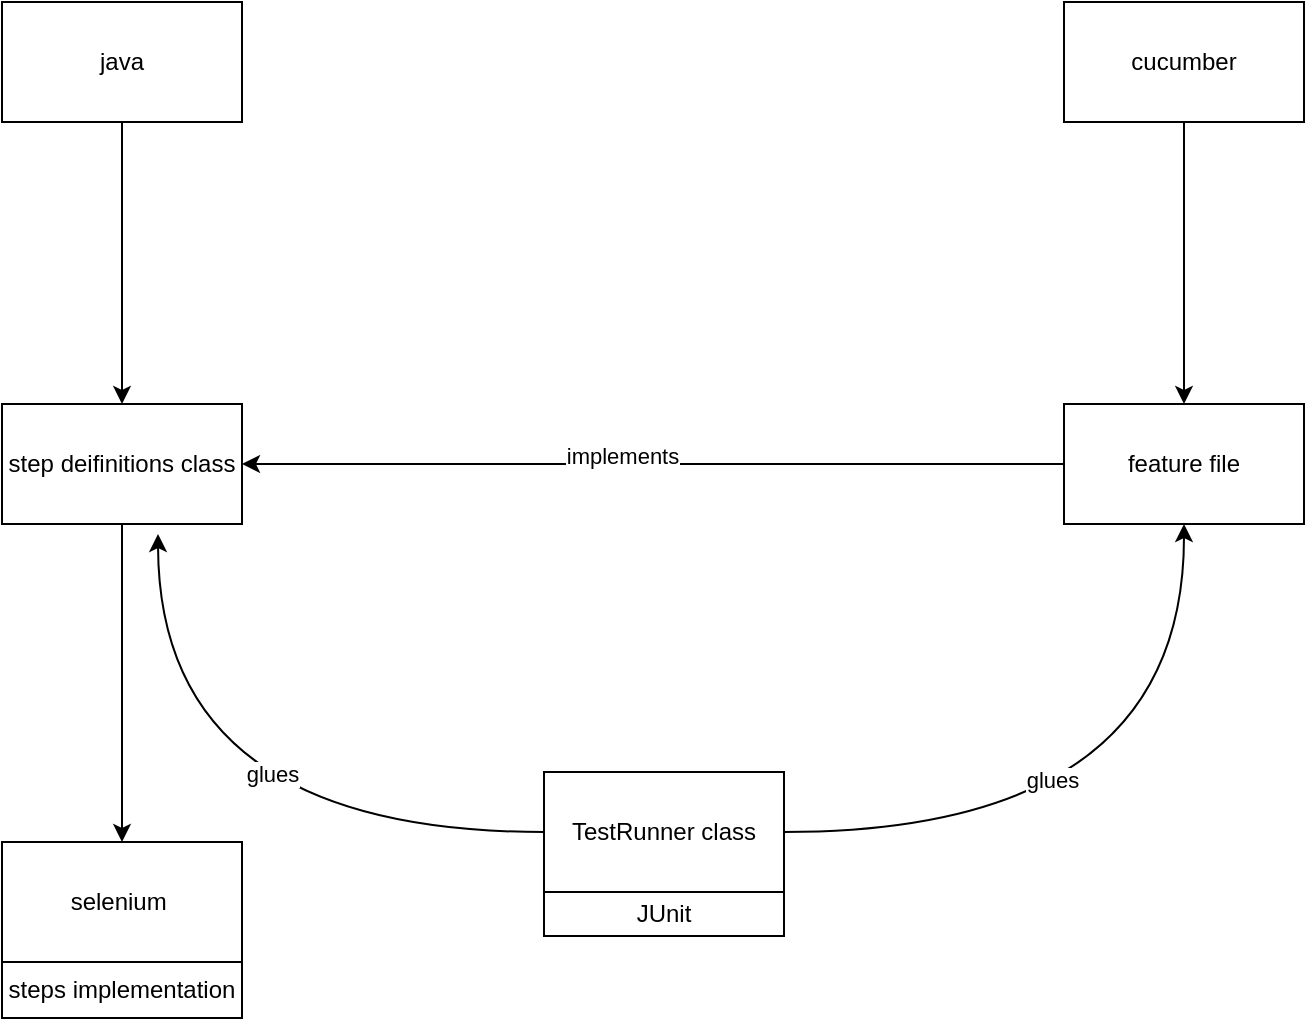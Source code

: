<mxfile version="28.0.6">
  <diagram name="Page-1" id="AQFmw8MBmqZpFMUQ2SbD">
    <mxGraphModel dx="1588" dy="701" grid="0" gridSize="10" guides="1" tooltips="1" connect="1" arrows="1" fold="1" page="0" pageScale="1" pageWidth="850" pageHeight="1100" math="0" shadow="0">
      <root>
        <mxCell id="0" />
        <mxCell id="1" parent="0" />
        <mxCell id="zuOWmiZAYYt0SM-_RVXj-7" style="edgeStyle=orthogonalEdgeStyle;rounded=0;orthogonalLoop=1;jettySize=auto;html=1;" edge="1" parent="1" source="zuOWmiZAYYt0SM-_RVXj-2" target="zuOWmiZAYYt0SM-_RVXj-6">
          <mxGeometry relative="1" as="geometry" />
        </mxCell>
        <mxCell id="zuOWmiZAYYt0SM-_RVXj-2" value="cucumber" style="whiteSpace=wrap;html=1;" vertex="1" parent="1">
          <mxGeometry x="462" y="246" width="120" height="60" as="geometry" />
        </mxCell>
        <mxCell id="zuOWmiZAYYt0SM-_RVXj-27" style="edgeStyle=orthogonalEdgeStyle;rounded=0;orthogonalLoop=1;jettySize=auto;html=1;curved=1;" edge="1" parent="1" source="zuOWmiZAYYt0SM-_RVXj-3">
          <mxGeometry relative="1" as="geometry">
            <mxPoint x="9" y="512" as="targetPoint" />
          </mxGeometry>
        </mxCell>
        <mxCell id="zuOWmiZAYYt0SM-_RVXj-31" value="glues" style="edgeLabel;html=1;align=center;verticalAlign=middle;resizable=0;points=[];" vertex="1" connectable="0" parent="zuOWmiZAYYt0SM-_RVXj-27">
          <mxGeometry x="-0.204" y="-29" relative="1" as="geometry">
            <mxPoint as="offset" />
          </mxGeometry>
        </mxCell>
        <mxCell id="zuOWmiZAYYt0SM-_RVXj-29" style="edgeStyle=orthogonalEdgeStyle;rounded=0;orthogonalLoop=1;jettySize=auto;html=1;entryX=0.5;entryY=1;entryDx=0;entryDy=0;curved=1;" edge="1" parent="1" source="zuOWmiZAYYt0SM-_RVXj-3" target="zuOWmiZAYYt0SM-_RVXj-6">
          <mxGeometry relative="1" as="geometry" />
        </mxCell>
        <mxCell id="zuOWmiZAYYt0SM-_RVXj-30" value="glues" style="edgeLabel;html=1;align=center;verticalAlign=middle;resizable=0;points=[];" vertex="1" connectable="0" parent="zuOWmiZAYYt0SM-_RVXj-29">
          <mxGeometry x="-0.242" y="26" relative="1" as="geometry">
            <mxPoint as="offset" />
          </mxGeometry>
        </mxCell>
        <mxCell id="zuOWmiZAYYt0SM-_RVXj-11" style="edgeStyle=orthogonalEdgeStyle;rounded=0;orthogonalLoop=1;jettySize=auto;html=1;entryX=1;entryY=0.5;entryDx=0;entryDy=0;" edge="1" parent="1" source="zuOWmiZAYYt0SM-_RVXj-6" target="zuOWmiZAYYt0SM-_RVXj-9">
          <mxGeometry relative="1" as="geometry" />
        </mxCell>
        <mxCell id="zuOWmiZAYYt0SM-_RVXj-12" value="implements" style="edgeLabel;html=1;align=center;verticalAlign=middle;resizable=0;points=[];" vertex="1" connectable="0" parent="zuOWmiZAYYt0SM-_RVXj-11">
          <mxGeometry x="0.079" y="-4" relative="1" as="geometry">
            <mxPoint as="offset" />
          </mxGeometry>
        </mxCell>
        <mxCell id="zuOWmiZAYYt0SM-_RVXj-6" value="feature file" style="whiteSpace=wrap;html=1;" vertex="1" parent="1">
          <mxGeometry x="462" y="447" width="120" height="60" as="geometry" />
        </mxCell>
        <mxCell id="zuOWmiZAYYt0SM-_RVXj-10" style="edgeStyle=orthogonalEdgeStyle;rounded=0;orthogonalLoop=1;jettySize=auto;html=1;" edge="1" parent="1" source="zuOWmiZAYYt0SM-_RVXj-8" target="zuOWmiZAYYt0SM-_RVXj-9">
          <mxGeometry relative="1" as="geometry" />
        </mxCell>
        <mxCell id="zuOWmiZAYYt0SM-_RVXj-8" value="java" style="whiteSpace=wrap;html=1;" vertex="1" parent="1">
          <mxGeometry x="-69" y="246" width="120" height="60" as="geometry" />
        </mxCell>
        <mxCell id="zuOWmiZAYYt0SM-_RVXj-13" style="edgeStyle=orthogonalEdgeStyle;rounded=0;orthogonalLoop=1;jettySize=auto;html=1;" edge="1" parent="1" source="zuOWmiZAYYt0SM-_RVXj-9" target="zuOWmiZAYYt0SM-_RVXj-1">
          <mxGeometry relative="1" as="geometry" />
        </mxCell>
        <mxCell id="zuOWmiZAYYt0SM-_RVXj-9" value="step deifinitions class" style="whiteSpace=wrap;html=1;" vertex="1" parent="1">
          <mxGeometry x="-69" y="447" width="120" height="60" as="geometry" />
        </mxCell>
        <mxCell id="zuOWmiZAYYt0SM-_RVXj-34" value="" style="group" vertex="1" connectable="0" parent="1">
          <mxGeometry x="-69" y="666" width="120" height="88" as="geometry" />
        </mxCell>
        <mxCell id="zuOWmiZAYYt0SM-_RVXj-1" value="selenium&amp;nbsp;" style="whiteSpace=wrap;html=1;" vertex="1" parent="zuOWmiZAYYt0SM-_RVXj-34">
          <mxGeometry width="120" height="60" as="geometry" />
        </mxCell>
        <mxCell id="zuOWmiZAYYt0SM-_RVXj-33" value="steps implementation" style="whiteSpace=wrap;html=1;" vertex="1" parent="zuOWmiZAYYt0SM-_RVXj-34">
          <mxGeometry y="60" width="120" height="28" as="geometry" />
        </mxCell>
        <mxCell id="zuOWmiZAYYt0SM-_RVXj-36" value="" style="group" vertex="1" connectable="0" parent="1">
          <mxGeometry x="202" y="631" width="120" height="82" as="geometry" />
        </mxCell>
        <mxCell id="zuOWmiZAYYt0SM-_RVXj-3" value="TestRunner class" style="whiteSpace=wrap;html=1;" vertex="1" parent="zuOWmiZAYYt0SM-_RVXj-36">
          <mxGeometry width="120" height="60" as="geometry" />
        </mxCell>
        <mxCell id="zuOWmiZAYYt0SM-_RVXj-35" value="JUnit" style="whiteSpace=wrap;html=1;" vertex="1" parent="zuOWmiZAYYt0SM-_RVXj-36">
          <mxGeometry y="60" width="120" height="22" as="geometry" />
        </mxCell>
      </root>
    </mxGraphModel>
  </diagram>
</mxfile>
